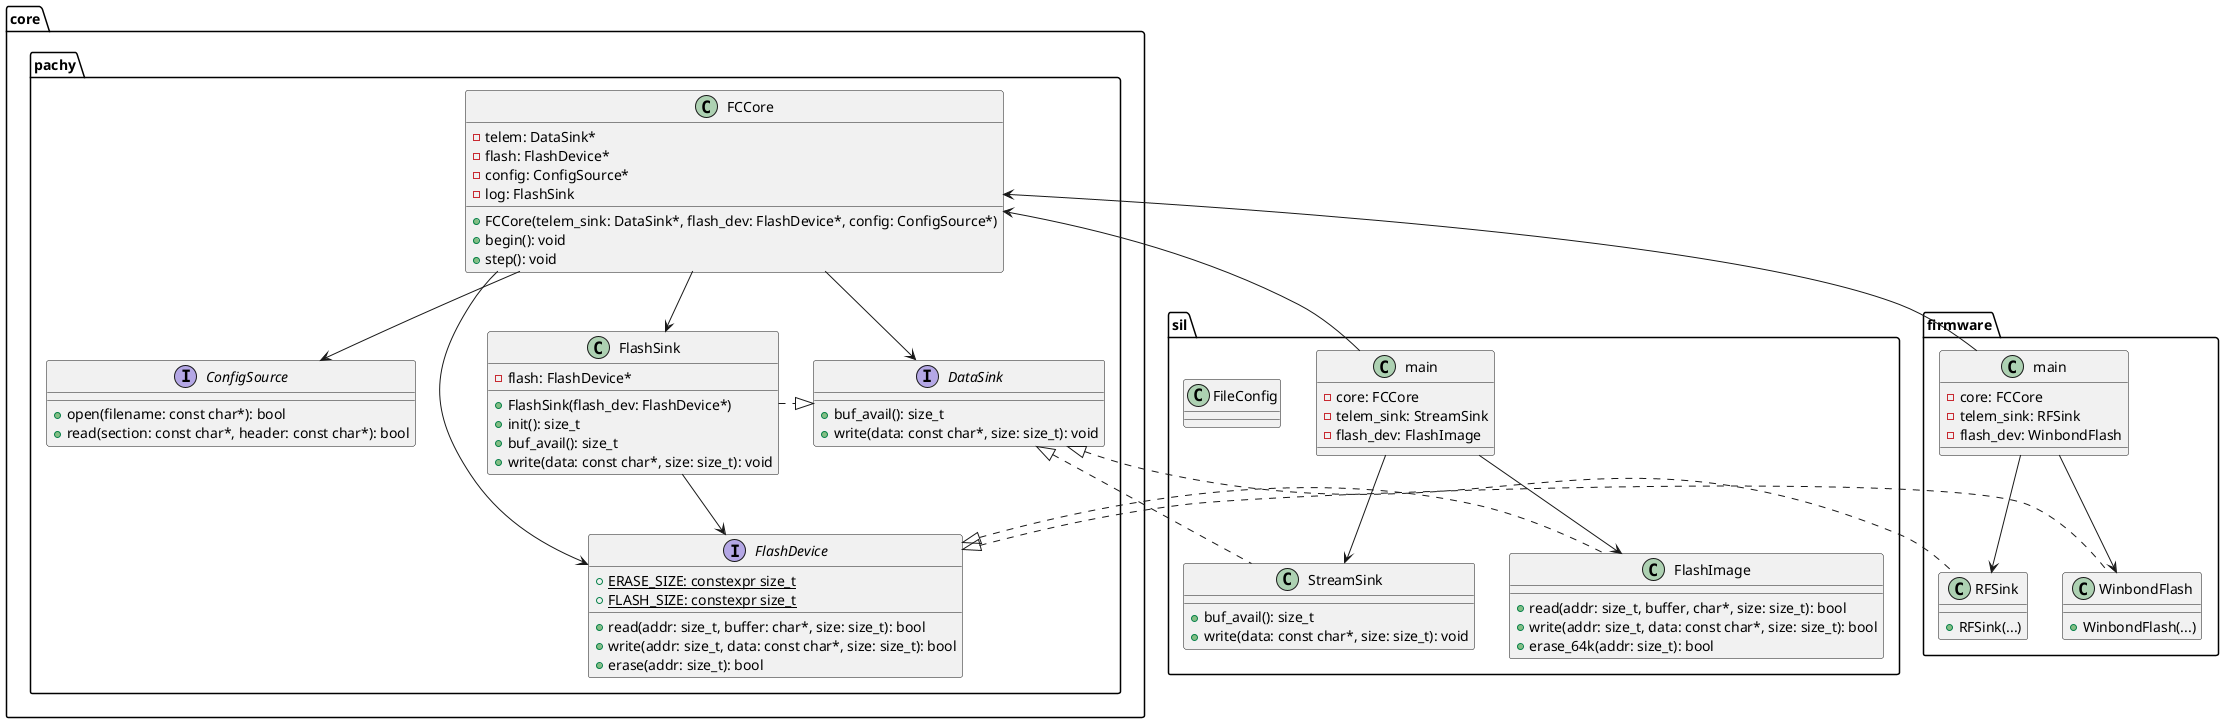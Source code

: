 @startuml

package core {
    package pachy {
        class FCCore {
            - telem: DataSink*
            - flash: FlashDevice*
            - config: ConfigSource*
            - log: FlashSink
            + FCCore(telem_sink: DataSink*, flash_dev: FlashDevice*, config: ConfigSource*)
            + begin(): void
            + step(): void
        }
        FCCore --> DataSink
        FCCore --> FlashDevice
        FCCore --> FlashSink
        FCCore --> ConfigSource

        interface DataSink {
            + buf_avail(): size_t
            + write(data: const char*, size: size_t): void
        }

        interface FlashDevice {
            + {static} ERASE_SIZE: constexpr size_t 
            + {static} FLASH_SIZE: constexpr size_t
            + read(addr: size_t, buffer: char*, size: size_t): bool
            + write(addr: size_t, data: const char*, size: size_t): bool
            + erase(addr: size_t): bool
        }

        interface ConfigSource {
            + open(filename: const char*): bool
            + read(section: const char*, header: const char*): bool
        }

        class FlashSink {
            - flash: FlashDevice*
            + FlashSink(flash_dev: FlashDevice*)
            + init(): size_t
            + buf_avail(): size_t
            + write(data: const char*, size: size_t): void
        }
        FlashSink --> FlashDevice
        FlashSink .r.|> DataSink
    }
}

package sil {
    class main {
        - core: FCCore
        - telem_sink: StreamSink
        - flash_dev: FlashImage
    }
    main --> core.pachy.FCCore
    main --> StreamSink
    main --> FlashImage

    class StreamSink {
        + buf_avail(): size_t
        + write(data: const char*, size: size_t): void
    }
    StreamSink .u.|> core.pachy.DataSink

    class FlashImage {
        + read(addr: size_t, buffer, char*, size: size_t): bool
        + write(addr: size_t, data: const char*, size: size_t): bool
        + erase_64k(addr: size_t): bool
    }
    FlashImage .u.|> core.pachy.FlashDevice

    class FileConfig {

    }
}

package firmware {
    class main {
        - core: FCCore
        - telem_sink: RFSink
        - flash_dev: WinbondFlash
    }
    main --> core.pachy.FCCore
    main --> RFSink
    main --> WinbondFlash

    class RFSink {
        + RFSink(...)
    }
    RFSink .u.|> core.pachy.DataSink

    class WinbondFlash {
        + WinbondFlash(...)
    }
    WinbondFlash .u.|> core.pachy.FlashDevice
}
@enduml